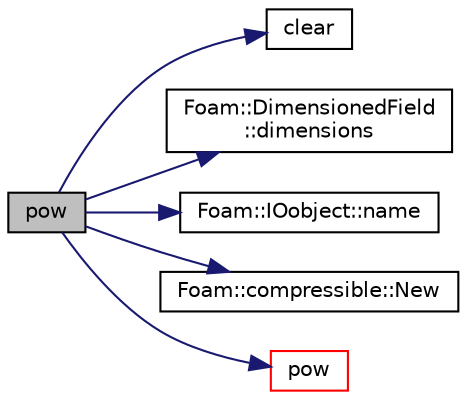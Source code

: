 digraph "pow"
{
  bgcolor="transparent";
  edge [fontname="Helvetica",fontsize="10",labelfontname="Helvetica",labelfontsize="10"];
  node [fontname="Helvetica",fontsize="10",shape=record];
  rankdir="LR";
  Node1 [label="pow",height=0.2,width=0.4,color="black", fillcolor="grey75", style="filled", fontcolor="black"];
  Node1 -> Node2 [color="midnightblue",fontsize="10",style="solid",fontname="Helvetica"];
  Node2 [label="clear",height=0.2,width=0.4,color="black",URL="$a03119.html#a3a533f9231a5668b9d8f301a79d57b73"];
  Node1 -> Node3 [color="midnightblue",fontsize="10",style="solid",fontname="Helvetica"];
  Node3 [label="Foam::DimensionedField\l::dimensions",height=0.2,width=0.4,color="black",URL="$a00532.html#a6098093e7de06370342a85cfae8b31f5",tooltip="Return dimensions. "];
  Node1 -> Node4 [color="midnightblue",fontsize="10",style="solid",fontname="Helvetica"];
  Node4 [label="Foam::IOobject::name",height=0.2,width=0.4,color="black",URL="$a01179.html#a75b72488d2e82151b025744974919d5d",tooltip="Return name. "];
  Node1 -> Node5 [color="midnightblue",fontsize="10",style="solid",fontname="Helvetica"];
  Node5 [label="Foam::compressible::New",height=0.2,width=0.4,color="black",URL="$a10740.html#ac8bda880d4c66ce83b8278cc6db08df1"];
  Node1 -> Node6 [color="midnightblue",fontsize="10",style="solid",fontname="Helvetica"];
  Node6 [label="pow",height=0.2,width=0.4,color="red",URL="$a10733.html#a7500c8e9d27a442adc75e287de074c7c"];
}
